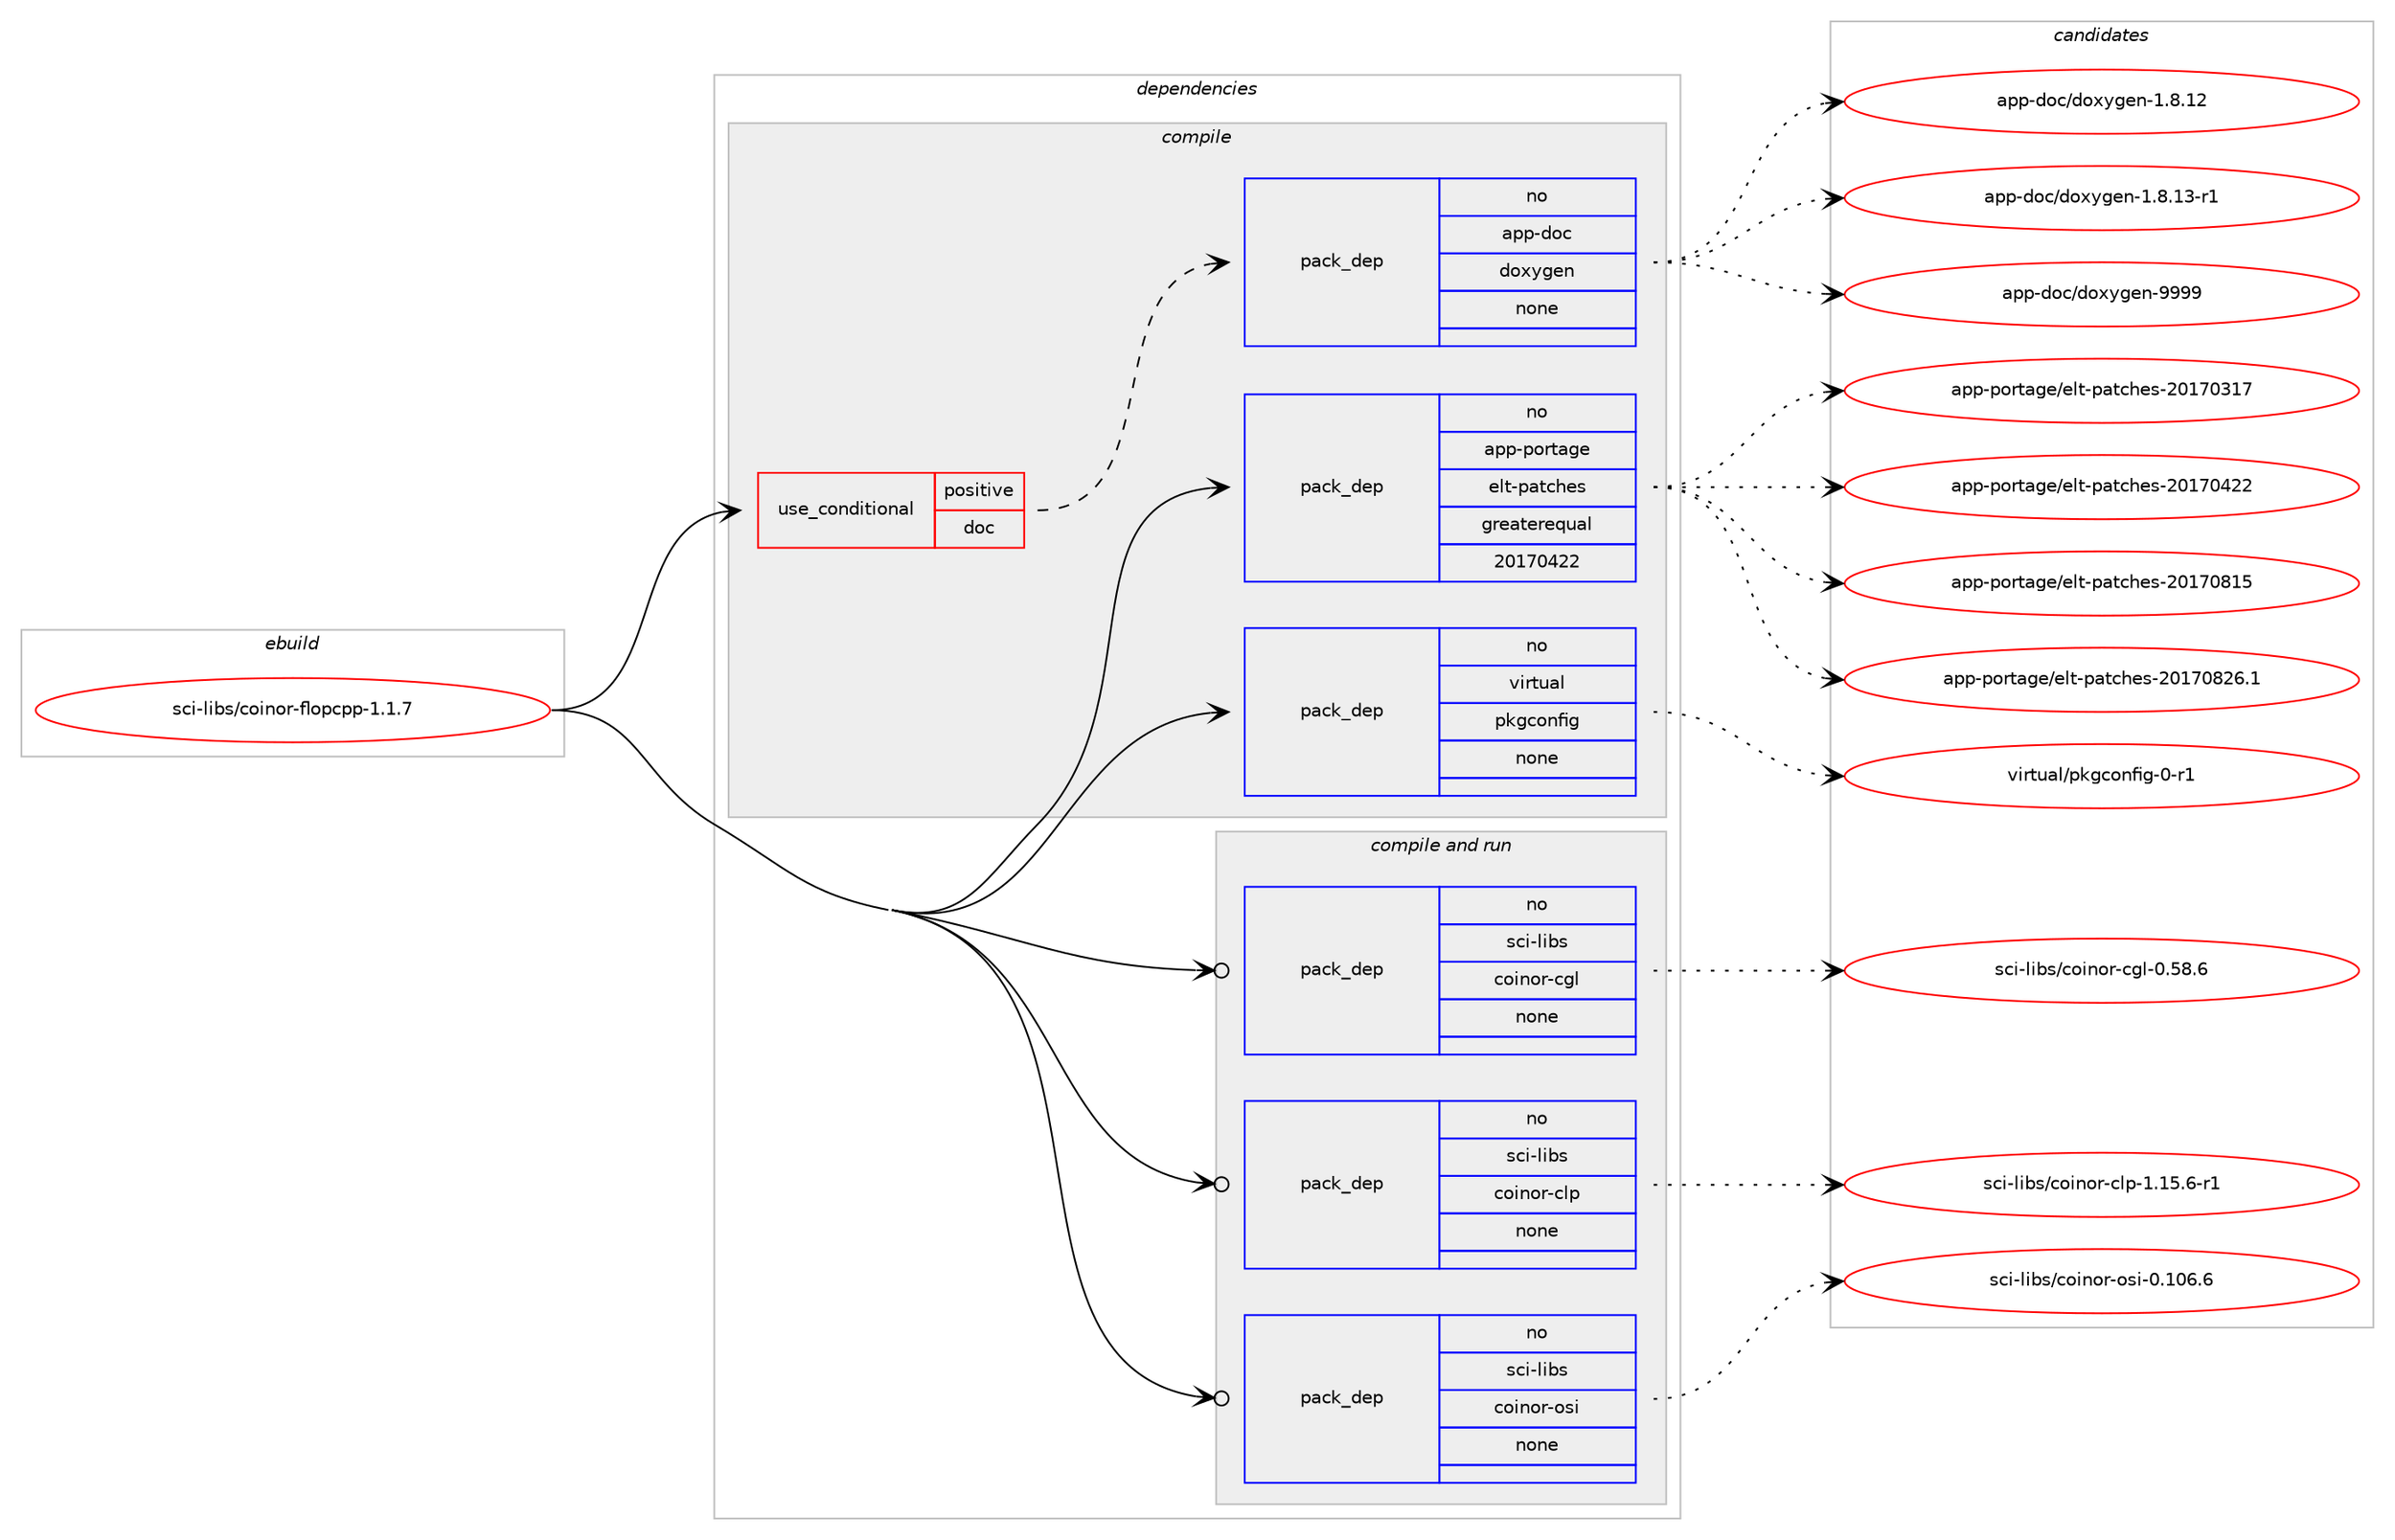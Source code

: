 digraph prolog {

# *************
# Graph options
# *************

newrank=true;
concentrate=true;
compound=true;
graph [rankdir=LR,fontname=Helvetica,fontsize=10,ranksep=1.5];#, ranksep=2.5, nodesep=0.2];
edge  [arrowhead=vee];
node  [fontname=Helvetica,fontsize=10];

# **********
# The ebuild
# **********

subgraph cluster_leftcol {
color=gray;
rank=same;
label=<<i>ebuild</i>>;
id [label="sci-libs/coinor-flopcpp-1.1.7", color=red, width=4, href="../sci-libs/coinor-flopcpp-1.1.7.svg"];
}

# ****************
# The dependencies
# ****************

subgraph cluster_midcol {
color=gray;
label=<<i>dependencies</i>>;
subgraph cluster_compile {
fillcolor="#eeeeee";
style=filled;
label=<<i>compile</i>>;
subgraph cond110303 {
dependency450718 [label=<<TABLE BORDER="0" CELLBORDER="1" CELLSPACING="0" CELLPADDING="4"><TR><TD ROWSPAN="3" CELLPADDING="10">use_conditional</TD></TR><TR><TD>positive</TD></TR><TR><TD>doc</TD></TR></TABLE>>, shape=none, color=red];
subgraph pack332569 {
dependency450719 [label=<<TABLE BORDER="0" CELLBORDER="1" CELLSPACING="0" CELLPADDING="4" WIDTH="220"><TR><TD ROWSPAN="6" CELLPADDING="30">pack_dep</TD></TR><TR><TD WIDTH="110">no</TD></TR><TR><TD>app-doc</TD></TR><TR><TD>doxygen</TD></TR><TR><TD>none</TD></TR><TR><TD></TD></TR></TABLE>>, shape=none, color=blue];
}
dependency450718:e -> dependency450719:w [weight=20,style="dashed",arrowhead="vee"];
}
id:e -> dependency450718:w [weight=20,style="solid",arrowhead="vee"];
subgraph pack332570 {
dependency450720 [label=<<TABLE BORDER="0" CELLBORDER="1" CELLSPACING="0" CELLPADDING="4" WIDTH="220"><TR><TD ROWSPAN="6" CELLPADDING="30">pack_dep</TD></TR><TR><TD WIDTH="110">no</TD></TR><TR><TD>app-portage</TD></TR><TR><TD>elt-patches</TD></TR><TR><TD>greaterequal</TD></TR><TR><TD>20170422</TD></TR></TABLE>>, shape=none, color=blue];
}
id:e -> dependency450720:w [weight=20,style="solid",arrowhead="vee"];
subgraph pack332571 {
dependency450721 [label=<<TABLE BORDER="0" CELLBORDER="1" CELLSPACING="0" CELLPADDING="4" WIDTH="220"><TR><TD ROWSPAN="6" CELLPADDING="30">pack_dep</TD></TR><TR><TD WIDTH="110">no</TD></TR><TR><TD>virtual</TD></TR><TR><TD>pkgconfig</TD></TR><TR><TD>none</TD></TR><TR><TD></TD></TR></TABLE>>, shape=none, color=blue];
}
id:e -> dependency450721:w [weight=20,style="solid",arrowhead="vee"];
}
subgraph cluster_compileandrun {
fillcolor="#eeeeee";
style=filled;
label=<<i>compile and run</i>>;
subgraph pack332572 {
dependency450722 [label=<<TABLE BORDER="0" CELLBORDER="1" CELLSPACING="0" CELLPADDING="4" WIDTH="220"><TR><TD ROWSPAN="6" CELLPADDING="30">pack_dep</TD></TR><TR><TD WIDTH="110">no</TD></TR><TR><TD>sci-libs</TD></TR><TR><TD>coinor-cgl</TD></TR><TR><TD>none</TD></TR><TR><TD></TD></TR></TABLE>>, shape=none, color=blue];
}
id:e -> dependency450722:w [weight=20,style="solid",arrowhead="odotvee"];
subgraph pack332573 {
dependency450723 [label=<<TABLE BORDER="0" CELLBORDER="1" CELLSPACING="0" CELLPADDING="4" WIDTH="220"><TR><TD ROWSPAN="6" CELLPADDING="30">pack_dep</TD></TR><TR><TD WIDTH="110">no</TD></TR><TR><TD>sci-libs</TD></TR><TR><TD>coinor-clp</TD></TR><TR><TD>none</TD></TR><TR><TD></TD></TR></TABLE>>, shape=none, color=blue];
}
id:e -> dependency450723:w [weight=20,style="solid",arrowhead="odotvee"];
subgraph pack332574 {
dependency450724 [label=<<TABLE BORDER="0" CELLBORDER="1" CELLSPACING="0" CELLPADDING="4" WIDTH="220"><TR><TD ROWSPAN="6" CELLPADDING="30">pack_dep</TD></TR><TR><TD WIDTH="110">no</TD></TR><TR><TD>sci-libs</TD></TR><TR><TD>coinor-osi</TD></TR><TR><TD>none</TD></TR><TR><TD></TD></TR></TABLE>>, shape=none, color=blue];
}
id:e -> dependency450724:w [weight=20,style="solid",arrowhead="odotvee"];
}
subgraph cluster_run {
fillcolor="#eeeeee";
style=filled;
label=<<i>run</i>>;
}
}

# **************
# The candidates
# **************

subgraph cluster_choices {
rank=same;
color=gray;
label=<<i>candidates</i>>;

subgraph choice332569 {
color=black;
nodesep=1;
choice9711211245100111994710011112012110310111045494656464950 [label="app-doc/doxygen-1.8.12", color=red, width=4,href="../app-doc/doxygen-1.8.12.svg"];
choice97112112451001119947100111120121103101110454946564649514511449 [label="app-doc/doxygen-1.8.13-r1", color=red, width=4,href="../app-doc/doxygen-1.8.13-r1.svg"];
choice971121124510011199471001111201211031011104557575757 [label="app-doc/doxygen-9999", color=red, width=4,href="../app-doc/doxygen-9999.svg"];
dependency450719:e -> choice9711211245100111994710011112012110310111045494656464950:w [style=dotted,weight="100"];
dependency450719:e -> choice97112112451001119947100111120121103101110454946564649514511449:w [style=dotted,weight="100"];
dependency450719:e -> choice971121124510011199471001111201211031011104557575757:w [style=dotted,weight="100"];
}
subgraph choice332570 {
color=black;
nodesep=1;
choice97112112451121111141169710310147101108116451129711699104101115455048495548514955 [label="app-portage/elt-patches-20170317", color=red, width=4,href="../app-portage/elt-patches-20170317.svg"];
choice97112112451121111141169710310147101108116451129711699104101115455048495548525050 [label="app-portage/elt-patches-20170422", color=red, width=4,href="../app-portage/elt-patches-20170422.svg"];
choice97112112451121111141169710310147101108116451129711699104101115455048495548564953 [label="app-portage/elt-patches-20170815", color=red, width=4,href="../app-portage/elt-patches-20170815.svg"];
choice971121124511211111411697103101471011081164511297116991041011154550484955485650544649 [label="app-portage/elt-patches-20170826.1", color=red, width=4,href="../app-portage/elt-patches-20170826.1.svg"];
dependency450720:e -> choice97112112451121111141169710310147101108116451129711699104101115455048495548514955:w [style=dotted,weight="100"];
dependency450720:e -> choice97112112451121111141169710310147101108116451129711699104101115455048495548525050:w [style=dotted,weight="100"];
dependency450720:e -> choice97112112451121111141169710310147101108116451129711699104101115455048495548564953:w [style=dotted,weight="100"];
dependency450720:e -> choice971121124511211111411697103101471011081164511297116991041011154550484955485650544649:w [style=dotted,weight="100"];
}
subgraph choice332571 {
color=black;
nodesep=1;
choice11810511411611797108471121071039911111010210510345484511449 [label="virtual/pkgconfig-0-r1", color=red, width=4,href="../virtual/pkgconfig-0-r1.svg"];
dependency450721:e -> choice11810511411611797108471121071039911111010210510345484511449:w [style=dotted,weight="100"];
}
subgraph choice332572 {
color=black;
nodesep=1;
choice1159910545108105981154799111105110111114459910310845484653564654 [label="sci-libs/coinor-cgl-0.58.6", color=red, width=4,href="../sci-libs/coinor-cgl-0.58.6.svg"];
dependency450722:e -> choice1159910545108105981154799111105110111114459910310845484653564654:w [style=dotted,weight="100"];
}
subgraph choice332573 {
color=black;
nodesep=1;
choice11599105451081059811547991111051101111144599108112454946495346544511449 [label="sci-libs/coinor-clp-1.15.6-r1", color=red, width=4,href="../sci-libs/coinor-clp-1.15.6-r1.svg"];
dependency450723:e -> choice11599105451081059811547991111051101111144599108112454946495346544511449:w [style=dotted,weight="100"];
}
subgraph choice332574 {
color=black;
nodesep=1;
choice1159910545108105981154799111105110111114451111151054548464948544654 [label="sci-libs/coinor-osi-0.106.6", color=red, width=4,href="../sci-libs/coinor-osi-0.106.6.svg"];
dependency450724:e -> choice1159910545108105981154799111105110111114451111151054548464948544654:w [style=dotted,weight="100"];
}
}

}
